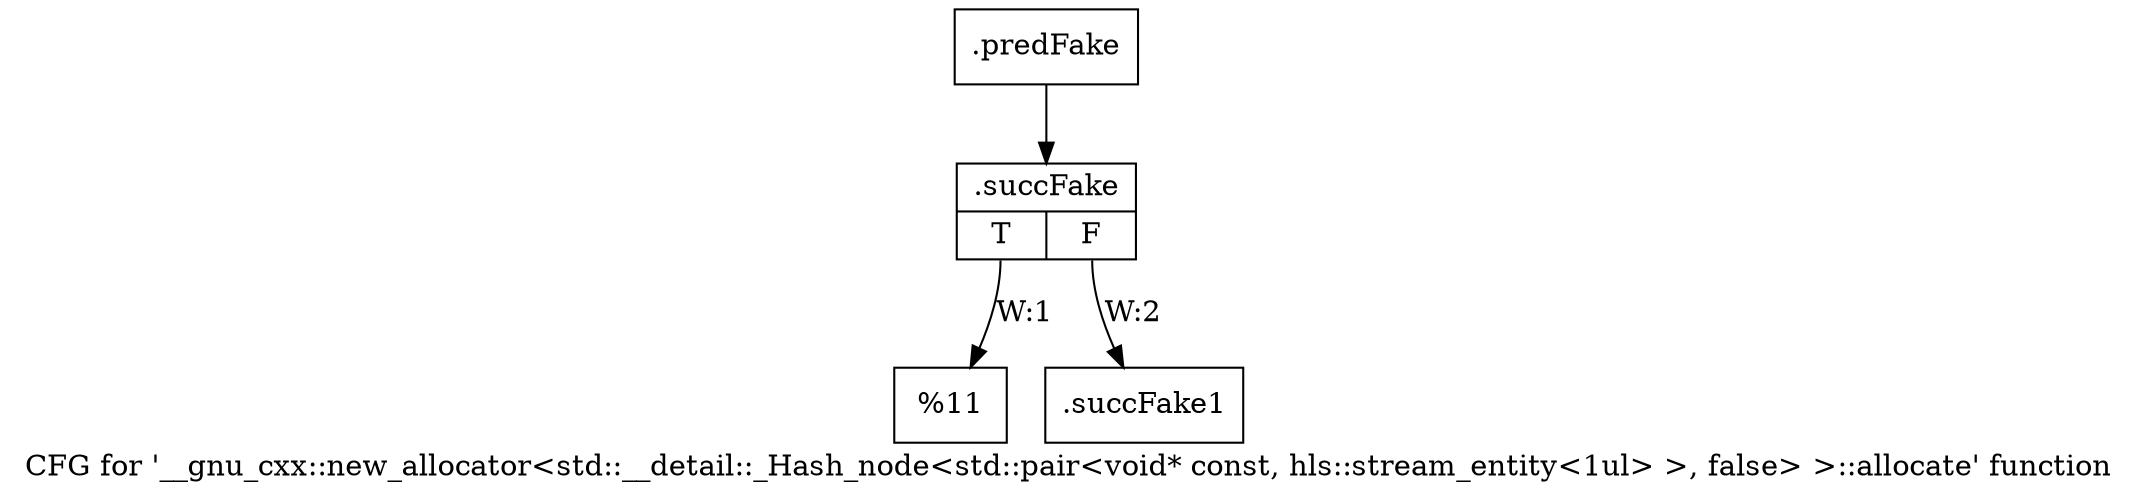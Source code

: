 digraph "CFG for '__gnu_cxx::new_allocator\<std::__detail::_Hash_node\<std::pair\<void* const, hls::stream_entity\<1ul\> \>, false\> \>::allocate' function" {
	label="CFG for '__gnu_cxx::new_allocator\<std::__detail::_Hash_node\<std::pair\<void* const, hls::stream_entity\<1ul\> \>, false\> \>::allocate' function";

	Node0x521a1c0 [shape=record,filename="",linenumber="",label="{.predFake}"];
	Node0x521a1c0 -> Node0x52d2fe0[ callList="" memoryops="" filename="/home/akhilkushe/Xilinx/Vitis_HLS/2021.2/tps/lnx64/gcc-6.2.0/lib/gcc/x86_64-pc-linux-gnu/6.2.0/../../../../include/c++/6.2.0/ext/new_allocator.h" execusionnum="1"];
	Node0x52d2fe0 [shape=record,filename="/home/akhilkushe/Xilinx/Vitis_HLS/2021.2/tps/lnx64/gcc-6.2.0/lib/gcc/x86_64-pc-linux-gnu/6.2.0/../../../../include/c++/6.2.0/ext/new_allocator.h",linenumber="101",label="{.succFake|{<s0>T|<s1>F}}"];
	Node0x52d2fe0:s0 -> Node0x521a730[label="W:1"];
	Node0x52d2fe0:s1 -> Node0x52d3090[label="W:2" callList="" memoryops="" filename="/home/akhilkushe/Xilinx/Vitis_HLS/2021.2/tps/lnx64/gcc-6.2.0/lib/gcc/x86_64-pc-linux-gnu/6.2.0/../../../../include/c++/6.2.0/ext/new_allocator.h" execusionnum="1"];
	Node0x521a730 [shape=record,filename="/home/akhilkushe/Xilinx/Vitis_HLS/2021.2/tps/lnx64/gcc-6.2.0/lib/gcc/x86_64-pc-linux-gnu/6.2.0/../../../../include/c++/6.2.0/ext/new_allocator.h",linenumber="102",label="{%11}"];
	Node0x52d3090 [shape=record,filename="/home/akhilkushe/Xilinx/Vitis_HLS/2021.2/tps/lnx64/gcc-6.2.0/lib/gcc/x86_64-pc-linux-gnu/6.2.0/../../../../include/c++/6.2.0/ext/new_allocator.h",linenumber="104",label="{.succFake1}"];
}
